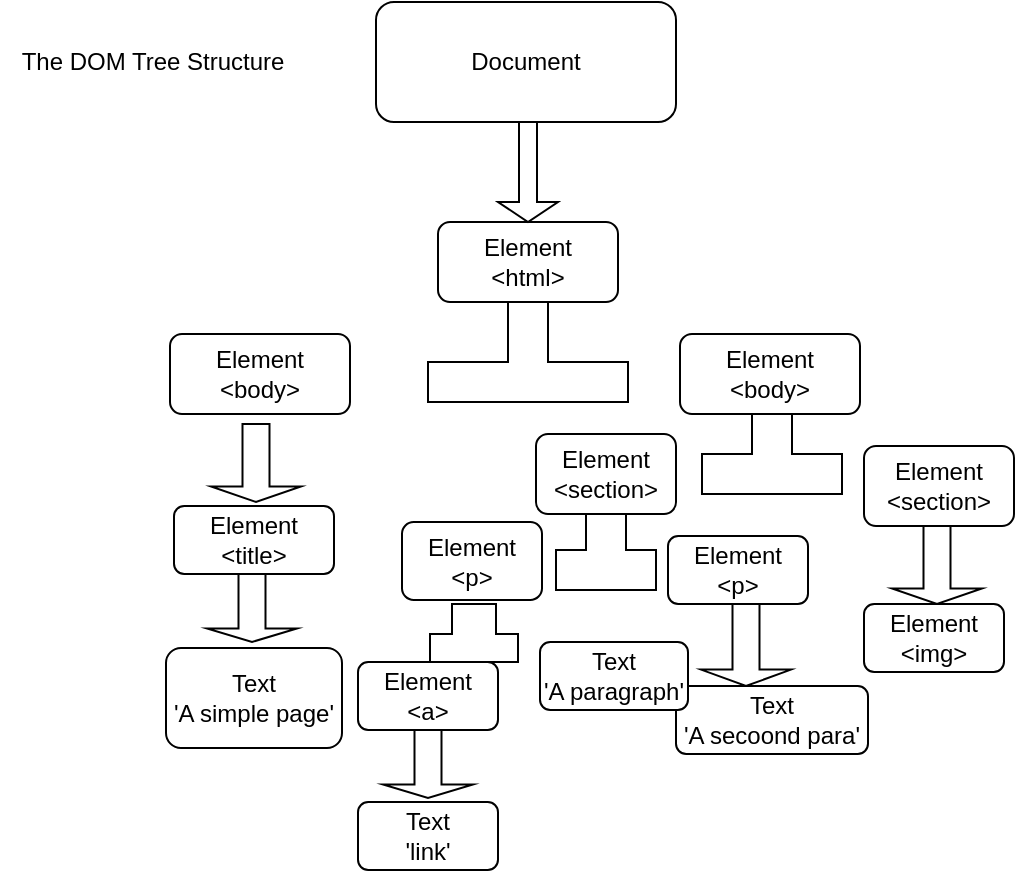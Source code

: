 <mxfile>
    <diagram id="aZOoB5fAPgAEx6Dok51l" name="Page-1">
        <mxGraphModel dx="630" dy="475" grid="1" gridSize="10" guides="1" tooltips="1" connect="1" arrows="1" fold="1" page="1" pageScale="1" pageWidth="850" pageHeight="1100" math="0" shadow="0">
            <root>
                <mxCell id="0"/>
                <mxCell id="1" parent="0"/>
                <mxCell id="2" value="Document" style="rounded=1;whiteSpace=wrap;html=1;" vertex="1" parent="1">
                    <mxGeometry x="214" width="150" height="60" as="geometry"/>
                </mxCell>
                <mxCell id="4" value="Element&lt;div&gt;&amp;lt;html&amp;gt;&lt;/div&gt;" style="rounded=1;whiteSpace=wrap;html=1;" vertex="1" parent="1">
                    <mxGeometry x="245" y="110" width="90" height="40" as="geometry"/>
                </mxCell>
                <mxCell id="6" value="" style="shape=singleArrow;direction=south;whiteSpace=wrap;html=1;" vertex="1" parent="1">
                    <mxGeometry x="275" y="60" width="30" height="50" as="geometry"/>
                </mxCell>
                <mxCell id="8" value="" style="shape=tee;whiteSpace=wrap;html=1;rotation=-180;" vertex="1" parent="1">
                    <mxGeometry x="240" y="150" width="100" height="50" as="geometry"/>
                </mxCell>
                <mxCell id="9" value="Element&lt;div&gt;&amp;lt;body&amp;gt;&lt;/div&gt;" style="rounded=1;whiteSpace=wrap;html=1;" vertex="1" parent="1">
                    <mxGeometry x="111" y="166" width="90" height="40" as="geometry"/>
                </mxCell>
                <mxCell id="10" value="Element&lt;div&gt;&amp;lt;body&amp;gt;&lt;/div&gt;" style="rounded=1;whiteSpace=wrap;html=1;" vertex="1" parent="1">
                    <mxGeometry x="366" y="166" width="90" height="40" as="geometry"/>
                </mxCell>
                <mxCell id="11" value="Element&lt;div&gt;&amp;lt;section&amp;gt;&lt;/div&gt;" style="rounded=1;whiteSpace=wrap;html=1;" vertex="1" parent="1">
                    <mxGeometry x="294" y="216" width="70" height="40" as="geometry"/>
                </mxCell>
                <mxCell id="12" value="Element&lt;div&gt;&amp;lt;section&amp;gt;&lt;/div&gt;" style="rounded=1;whiteSpace=wrap;html=1;" vertex="1" parent="1">
                    <mxGeometry x="458" y="222" width="75" height="40" as="geometry"/>
                </mxCell>
                <mxCell id="14" value="" style="shape=tee;whiteSpace=wrap;html=1;rotation=-180;" vertex="1" parent="1">
                    <mxGeometry x="377" y="206" width="70" height="40" as="geometry"/>
                </mxCell>
                <mxCell id="15" value="" style="shape=singleArrow;direction=south;whiteSpace=wrap;html=1;" vertex="1" parent="1">
                    <mxGeometry x="131.5" y="211" width="45" height="39" as="geometry"/>
                </mxCell>
                <mxCell id="16" value="Element&lt;div&gt;&amp;lt;title&amp;gt;&lt;/div&gt;" style="rounded=1;whiteSpace=wrap;html=1;" vertex="1" parent="1">
                    <mxGeometry x="113" y="252" width="80" height="34" as="geometry"/>
                </mxCell>
                <mxCell id="17" value="" style="shape=singleArrow;direction=south;whiteSpace=wrap;html=1;" vertex="1" parent="1">
                    <mxGeometry x="129.5" y="286" width="45" height="34" as="geometry"/>
                </mxCell>
                <mxCell id="18" value="Text&lt;div&gt;&#39;A simple page&#39;&lt;/div&gt;" style="rounded=1;whiteSpace=wrap;html=1;" vertex="1" parent="1">
                    <mxGeometry x="109" y="323" width="88" height="50" as="geometry"/>
                </mxCell>
                <mxCell id="19" value="" style="shape=tee;whiteSpace=wrap;html=1;rotation=-180;" vertex="1" parent="1">
                    <mxGeometry x="304" y="256" width="50" height="38" as="geometry"/>
                </mxCell>
                <mxCell id="20" value="Element&lt;div&gt;&amp;lt;p&amp;gt;&lt;/div&gt;" style="rounded=1;whiteSpace=wrap;html=1;" vertex="1" parent="1">
                    <mxGeometry x="227" y="260" width="70" height="39" as="geometry"/>
                </mxCell>
                <mxCell id="22" value="Element&lt;div&gt;&amp;lt;p&amp;gt;&lt;/div&gt;" style="rounded=1;whiteSpace=wrap;html=1;" vertex="1" parent="1">
                    <mxGeometry x="360" y="267" width="70" height="34" as="geometry"/>
                </mxCell>
                <mxCell id="26" value="" style="shape=singleArrow;direction=south;whiteSpace=wrap;html=1;" vertex="1" parent="1">
                    <mxGeometry x="472" y="262" width="45" height="39" as="geometry"/>
                </mxCell>
                <mxCell id="27" value="Element&lt;div&gt;&amp;lt;img&amp;gt;&lt;/div&gt;" style="rounded=1;whiteSpace=wrap;html=1;" vertex="1" parent="1">
                    <mxGeometry x="458" y="301" width="70" height="34" as="geometry"/>
                </mxCell>
                <mxCell id="28" value="Text&lt;div&gt;&#39;A secoond para&#39;&lt;/div&gt;" style="rounded=1;whiteSpace=wrap;html=1;" vertex="1" parent="1">
                    <mxGeometry x="364" y="342" width="96" height="34" as="geometry"/>
                </mxCell>
                <mxCell id="29" value="" style="shape=singleArrow;direction=south;whiteSpace=wrap;html=1;" vertex="1" parent="1">
                    <mxGeometry x="376.5" y="301" width="45" height="41" as="geometry"/>
                </mxCell>
                <mxCell id="30" value="" style="shape=tee;whiteSpace=wrap;html=1;rotation=-180;dx=22;dy=14;" vertex="1" parent="1">
                    <mxGeometry x="241" y="301" width="44" height="29" as="geometry"/>
                </mxCell>
                <mxCell id="31" value="Element&lt;div&gt;&amp;lt;a&amp;gt;&lt;/div&gt;" style="rounded=1;whiteSpace=wrap;html=1;" vertex="1" parent="1">
                    <mxGeometry x="205" y="330" width="70" height="34" as="geometry"/>
                </mxCell>
                <mxCell id="32" value="Text&lt;div&gt;&#39;A paragraph&#39;&lt;/div&gt;" style="rounded=1;whiteSpace=wrap;html=1;" vertex="1" parent="1">
                    <mxGeometry x="296" y="320" width="74" height="34" as="geometry"/>
                </mxCell>
                <mxCell id="35" value="Text&lt;div&gt;&#39;link&#39;&lt;/div&gt;" style="rounded=1;whiteSpace=wrap;html=1;" vertex="1" parent="1">
                    <mxGeometry x="205" y="400" width="70" height="34" as="geometry"/>
                </mxCell>
                <mxCell id="36" value="" style="shape=singleArrow;direction=south;whiteSpace=wrap;html=1;" vertex="1" parent="1">
                    <mxGeometry x="217.5" y="364" width="45" height="34" as="geometry"/>
                </mxCell>
                <mxCell id="37" value="The DOM Tree Structure" style="text;html=1;align=center;verticalAlign=middle;resizable=0;points=[];autosize=1;" vertex="1" parent="1">
                    <mxGeometry x="26.5" y="15" width="150" height="30" as="geometry"/>
                </mxCell>
            </root>
        </mxGraphModel>
    </diagram>
</mxfile>